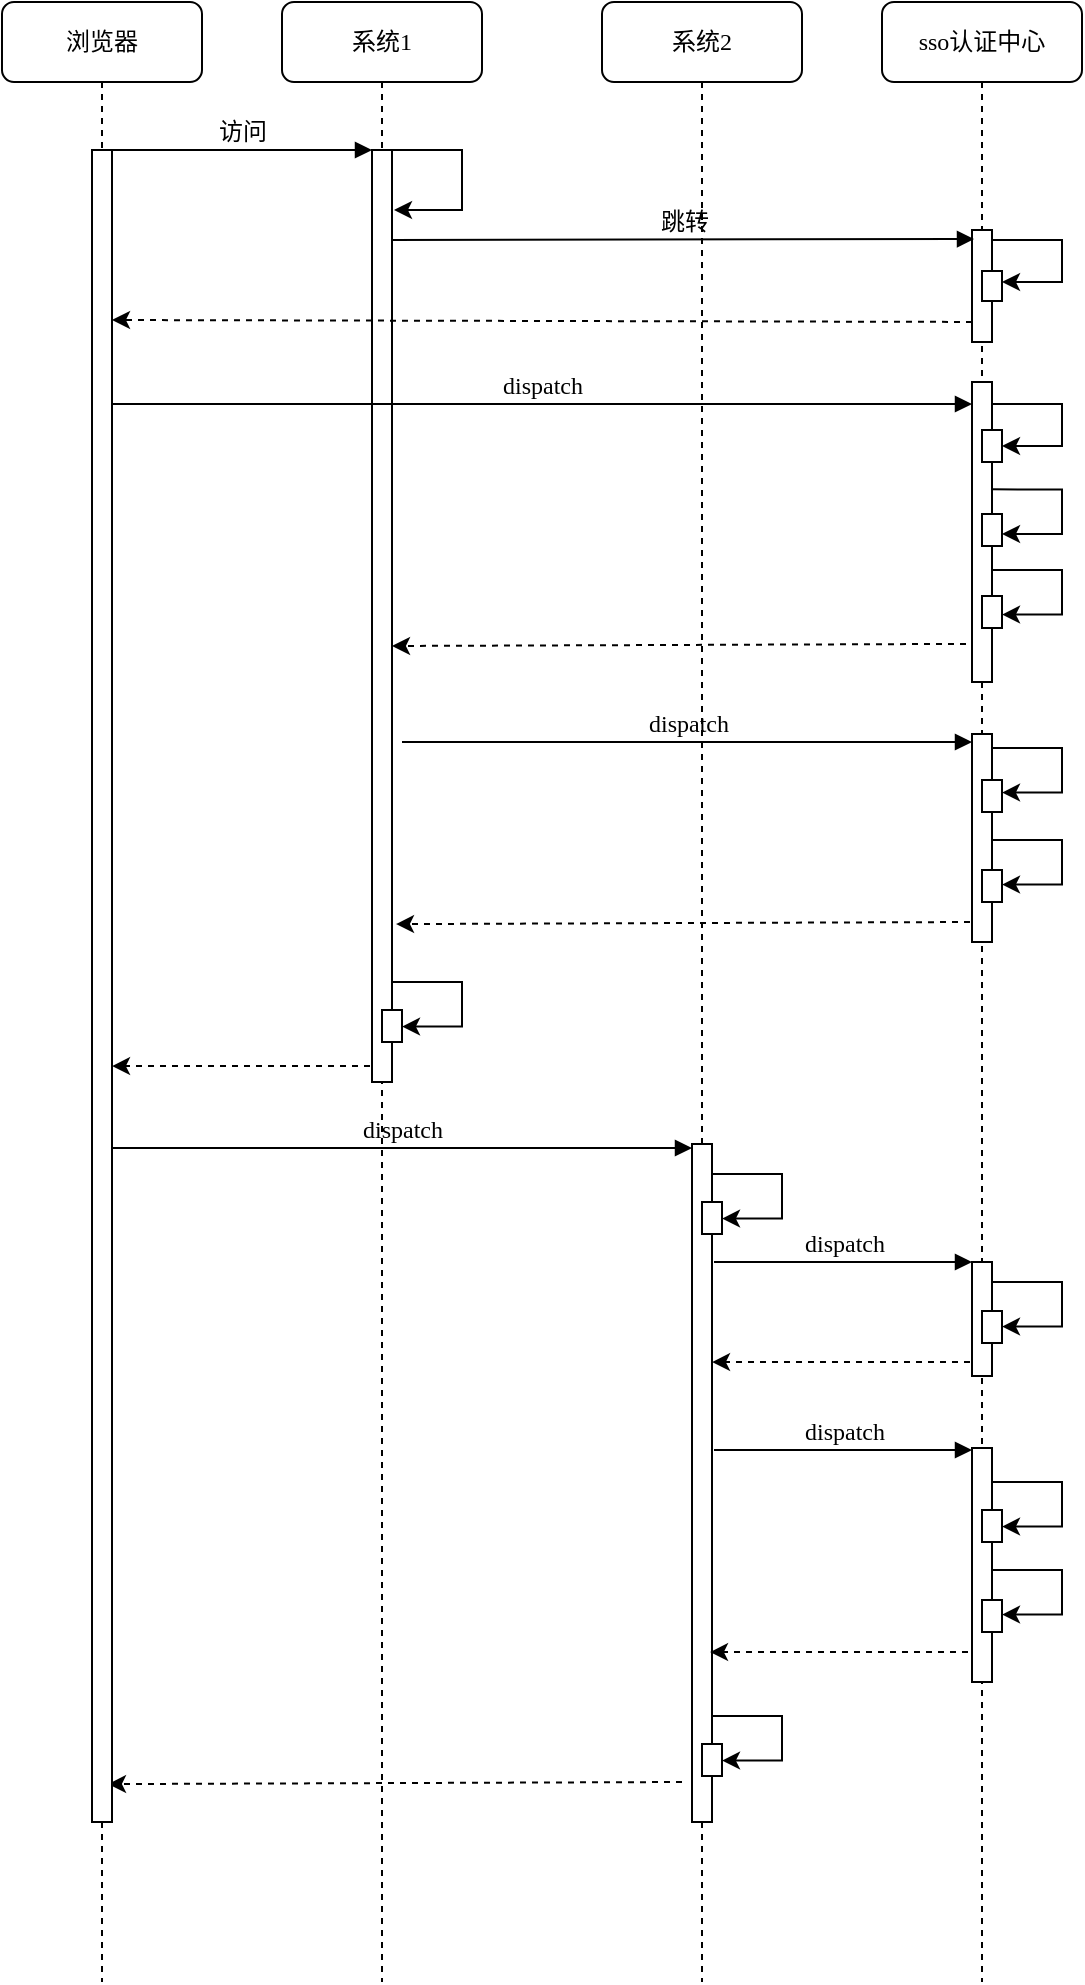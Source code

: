 <mxfile version="20.0.0" type="github" pages="2">
  <diagram id="8Mcmq0ioaoLnQd22ZTMx" name="第 1 页">
    <mxGraphModel dx="868" dy="525" grid="1" gridSize="10" guides="1" tooltips="1" connect="1" arrows="1" fold="1" page="1" pageScale="1" pageWidth="300" pageHeight="900" math="0" shadow="0">
      <root>
        <mxCell id="0" />
        <mxCell id="1" parent="0" />
        <mxCell id="OTKh8FbuxUI6QEmMrQ29-42" value="sso认证中心" style="shape=umlLifeline;perimeter=lifelinePerimeter;whiteSpace=wrap;html=1;container=1;collapsible=0;recursiveResize=0;outlineConnect=0;rounded=1;shadow=0;comic=0;labelBackgroundColor=none;strokeWidth=1;fontFamily=Verdana;fontSize=12;align=center;" vertex="1" parent="1">
          <mxGeometry x="550" y="90" width="100" height="990" as="geometry" />
        </mxCell>
        <mxCell id="OTKh8FbuxUI6QEmMrQ29-75" value="" style="html=1;points=[];perimeter=orthogonalPerimeter;rounded=0;shadow=0;comic=0;labelBackgroundColor=none;strokeWidth=1;fontFamily=Verdana;fontSize=12;align=center;" vertex="1" parent="OTKh8FbuxUI6QEmMrQ29-42">
          <mxGeometry x="45" y="114" width="10" height="56" as="geometry" />
        </mxCell>
        <mxCell id="OTKh8FbuxUI6QEmMrQ29-48" value="" style="html=1;points=[];perimeter=orthogonalPerimeter;rounded=0;shadow=0;comic=0;labelBackgroundColor=none;strokeWidth=1;fontFamily=Verdana;fontSize=12;align=center;" vertex="1" parent="OTKh8FbuxUI6QEmMrQ29-42">
          <mxGeometry x="45" y="190" width="10" height="150" as="geometry" />
        </mxCell>
        <mxCell id="OTKh8FbuxUI6QEmMrQ29-50" value="" style="html=1;points=[];perimeter=orthogonalPerimeter;rounded=0;shadow=0;comic=0;labelBackgroundColor=none;strokeWidth=1;fontFamily=Verdana;fontSize=12;align=center;" vertex="1" parent="OTKh8FbuxUI6QEmMrQ29-42">
          <mxGeometry x="50" y="134.5" width="10" height="15" as="geometry" />
        </mxCell>
        <mxCell id="OTKh8FbuxUI6QEmMrQ29-78" value="" style="endArrow=classic;html=1;exitX=1;exitY=0.071;exitDx=0;exitDy=0;exitPerimeter=0;edgeStyle=orthogonalEdgeStyle;jumpSize=0;rounded=0;" edge="1" parent="OTKh8FbuxUI6QEmMrQ29-42" source="OTKh8FbuxUI6QEmMrQ29-75">
          <mxGeometry width="50" height="50" relative="1" as="geometry">
            <mxPoint x="130" y="154" as="sourcePoint" />
            <mxPoint x="60" y="140" as="targetPoint" />
            <Array as="points">
              <mxPoint x="90" y="119" />
              <mxPoint x="90" y="140" />
              <mxPoint x="60" y="140" />
            </Array>
          </mxGeometry>
        </mxCell>
        <mxCell id="OTKh8FbuxUI6QEmMrQ29-63" value="" style="html=1;points=[];perimeter=orthogonalPerimeter;rounded=0;shadow=0;comic=0;labelBackgroundColor=none;strokeWidth=1;fontFamily=Verdana;fontSize=12;align=center;" vertex="1" parent="OTKh8FbuxUI6QEmMrQ29-42">
          <mxGeometry x="50" y="214" width="10" height="16" as="geometry" />
        </mxCell>
        <mxCell id="OTKh8FbuxUI6QEmMrQ29-82" value="" style="html=1;points=[];perimeter=orthogonalPerimeter;rounded=0;shadow=0;comic=0;labelBackgroundColor=none;strokeWidth=1;fontFamily=Verdana;fontSize=12;align=center;" vertex="1" parent="OTKh8FbuxUI6QEmMrQ29-42">
          <mxGeometry x="50" y="297" width="10" height="16" as="geometry" />
        </mxCell>
        <mxCell id="OTKh8FbuxUI6QEmMrQ29-81" value="" style="html=1;points=[];perimeter=orthogonalPerimeter;rounded=0;shadow=0;comic=0;labelBackgroundColor=none;strokeWidth=1;fontFamily=Verdana;fontSize=12;align=center;" vertex="1" parent="OTKh8FbuxUI6QEmMrQ29-42">
          <mxGeometry x="50" y="256" width="10" height="16" as="geometry" />
        </mxCell>
        <mxCell id="OTKh8FbuxUI6QEmMrQ29-84" value="" style="html=1;points=[];perimeter=orthogonalPerimeter;rounded=0;shadow=0;comic=0;labelBackgroundColor=none;strokeWidth=1;fontFamily=Verdana;fontSize=12;align=center;" vertex="1" parent="OTKh8FbuxUI6QEmMrQ29-42">
          <mxGeometry x="45" y="366" width="10" height="104" as="geometry" />
        </mxCell>
        <mxCell id="OTKh8FbuxUI6QEmMrQ29-85" value="" style="html=1;points=[];perimeter=orthogonalPerimeter;rounded=0;shadow=0;comic=0;labelBackgroundColor=none;strokeWidth=1;fontFamily=Verdana;fontSize=12;align=center;" vertex="1" parent="OTKh8FbuxUI6QEmMrQ29-42">
          <mxGeometry x="50" y="389" width="10" height="16" as="geometry" />
        </mxCell>
        <mxCell id="OTKh8FbuxUI6QEmMrQ29-87" value="" style="html=1;points=[];perimeter=orthogonalPerimeter;rounded=0;shadow=0;comic=0;labelBackgroundColor=none;strokeWidth=1;fontFamily=Verdana;fontSize=12;align=center;" vertex="1" parent="OTKh8FbuxUI6QEmMrQ29-42">
          <mxGeometry x="50" y="434" width="10" height="16" as="geometry" />
        </mxCell>
        <mxCell id="OTKh8FbuxUI6QEmMrQ29-91" value="" style="html=1;points=[];perimeter=orthogonalPerimeter;rounded=0;shadow=0;comic=0;labelBackgroundColor=none;strokeWidth=1;fontFamily=Verdana;fontSize=12;align=center;" vertex="1" parent="OTKh8FbuxUI6QEmMrQ29-42">
          <mxGeometry x="45" y="723" width="10" height="117" as="geometry" />
        </mxCell>
        <mxCell id="OTKh8FbuxUI6QEmMrQ29-92" value="" style="html=1;points=[];perimeter=orthogonalPerimeter;rounded=0;shadow=0;comic=0;labelBackgroundColor=none;strokeWidth=1;fontFamily=Verdana;fontSize=12;align=center;" vertex="1" parent="OTKh8FbuxUI6QEmMrQ29-42">
          <mxGeometry x="50" y="754" width="10" height="16" as="geometry" />
        </mxCell>
        <mxCell id="OTKh8FbuxUI6QEmMrQ29-93" value="" style="html=1;points=[];perimeter=orthogonalPerimeter;rounded=0;shadow=0;comic=0;labelBackgroundColor=none;strokeWidth=1;fontFamily=Verdana;fontSize=12;align=center;" vertex="1" parent="OTKh8FbuxUI6QEmMrQ29-42">
          <mxGeometry x="50" y="799" width="10" height="16" as="geometry" />
        </mxCell>
        <mxCell id="OTKh8FbuxUI6QEmMrQ29-94" value="" style="html=1;points=[];perimeter=orthogonalPerimeter;rounded=0;shadow=0;comic=0;labelBackgroundColor=none;strokeWidth=1;fontFamily=Verdana;fontSize=12;align=center;" vertex="1" parent="OTKh8FbuxUI6QEmMrQ29-42">
          <mxGeometry x="45" y="630" width="10" height="57" as="geometry" />
        </mxCell>
        <mxCell id="OTKh8FbuxUI6QEmMrQ29-95" value="" style="html=1;points=[];perimeter=orthogonalPerimeter;rounded=0;shadow=0;comic=0;labelBackgroundColor=none;strokeWidth=1;fontFamily=Verdana;fontSize=12;align=center;" vertex="1" parent="OTKh8FbuxUI6QEmMrQ29-42">
          <mxGeometry x="50" y="654.5" width="10" height="16" as="geometry" />
        </mxCell>
        <mxCell id="OTKh8FbuxUI6QEmMrQ29-98" value="" style="endArrow=classic;html=1;exitX=1;exitY=0.071;exitDx=0;exitDy=0;exitPerimeter=0;edgeStyle=orthogonalEdgeStyle;jumpSize=0;rounded=0;" edge="1" parent="OTKh8FbuxUI6QEmMrQ29-42">
          <mxGeometry width="50" height="50" relative="1" as="geometry">
            <mxPoint x="55" y="243.686" as="sourcePoint" />
            <mxPoint x="60" y="266" as="targetPoint" />
            <Array as="points">
              <mxPoint x="90" y="244" />
              <mxPoint x="90" y="266" />
              <mxPoint x="60" y="266" />
            </Array>
          </mxGeometry>
        </mxCell>
        <mxCell id="OTKh8FbuxUI6QEmMrQ29-99" value="" style="endArrow=classic;html=1;exitX=1;exitY=0.071;exitDx=0;exitDy=0;exitPerimeter=0;edgeStyle=orthogonalEdgeStyle;jumpSize=0;rounded=0;" edge="1" parent="OTKh8FbuxUI6QEmMrQ29-42">
          <mxGeometry width="50" height="50" relative="1" as="geometry">
            <mxPoint x="55" y="199.996" as="sourcePoint" />
            <mxPoint x="60" y="222.02" as="targetPoint" />
            <Array as="points">
              <mxPoint x="90" y="201.02" />
              <mxPoint x="90" y="222.02" />
              <mxPoint x="60" y="222.02" />
            </Array>
          </mxGeometry>
        </mxCell>
        <mxCell id="OTKh8FbuxUI6QEmMrQ29-100" value="" style="endArrow=classic;html=1;exitX=1;exitY=0.071;exitDx=0;exitDy=0;exitPerimeter=0;edgeStyle=orthogonalEdgeStyle;jumpSize=0;rounded=0;" edge="1" parent="OTKh8FbuxUI6QEmMrQ29-42">
          <mxGeometry width="50" height="50" relative="1" as="geometry">
            <mxPoint x="55" y="283.996" as="sourcePoint" />
            <mxPoint x="60" y="306.31" as="targetPoint" />
            <Array as="points">
              <mxPoint x="90" y="284.31" />
              <mxPoint x="90" y="306.31" />
              <mxPoint x="60" y="306.31" />
            </Array>
          </mxGeometry>
        </mxCell>
        <mxCell id="OTKh8FbuxUI6QEmMrQ29-101" value="" style="endArrow=classic;html=1;exitX=1;exitY=0.071;exitDx=0;exitDy=0;exitPerimeter=0;edgeStyle=orthogonalEdgeStyle;jumpSize=0;rounded=0;" edge="1" parent="OTKh8FbuxUI6QEmMrQ29-42">
          <mxGeometry width="50" height="50" relative="1" as="geometry">
            <mxPoint x="55" y="372.996" as="sourcePoint" />
            <mxPoint x="60" y="395.31" as="targetPoint" />
            <Array as="points">
              <mxPoint x="90" y="373.31" />
              <mxPoint x="90" y="395.31" />
              <mxPoint x="60" y="395.31" />
            </Array>
          </mxGeometry>
        </mxCell>
        <mxCell id="OTKh8FbuxUI6QEmMrQ29-102" value="" style="endArrow=classic;html=1;exitX=1;exitY=0.071;exitDx=0;exitDy=0;exitPerimeter=0;edgeStyle=orthogonalEdgeStyle;jumpSize=0;rounded=0;" edge="1" parent="OTKh8FbuxUI6QEmMrQ29-42">
          <mxGeometry width="50" height="50" relative="1" as="geometry">
            <mxPoint x="55" y="418.996" as="sourcePoint" />
            <mxPoint x="60" y="441.31" as="targetPoint" />
            <Array as="points">
              <mxPoint x="90" y="419.31" />
              <mxPoint x="90" y="441.31" />
              <mxPoint x="60" y="441.31" />
            </Array>
          </mxGeometry>
        </mxCell>
        <mxCell id="OTKh8FbuxUI6QEmMrQ29-121" value="" style="endArrow=classic;html=1;exitX=1;exitY=0.071;exitDx=0;exitDy=0;exitPerimeter=0;edgeStyle=orthogonalEdgeStyle;jumpSize=0;rounded=0;" edge="1" parent="OTKh8FbuxUI6QEmMrQ29-42">
          <mxGeometry width="50" height="50" relative="1" as="geometry">
            <mxPoint x="55" y="639.996" as="sourcePoint" />
            <mxPoint x="60" y="662.31" as="targetPoint" />
            <Array as="points">
              <mxPoint x="90" y="640.31" />
              <mxPoint x="90" y="662.31" />
              <mxPoint x="60" y="662.31" />
            </Array>
          </mxGeometry>
        </mxCell>
        <mxCell id="OTKh8FbuxUI6QEmMrQ29-122" value="" style="endArrow=classic;html=1;exitX=1;exitY=0.071;exitDx=0;exitDy=0;exitPerimeter=0;edgeStyle=orthogonalEdgeStyle;jumpSize=0;rounded=0;" edge="1" parent="OTKh8FbuxUI6QEmMrQ29-42">
          <mxGeometry width="50" height="50" relative="1" as="geometry">
            <mxPoint x="55" y="739.996" as="sourcePoint" />
            <mxPoint x="60" y="762.31" as="targetPoint" />
            <Array as="points">
              <mxPoint x="90" y="740.31" />
              <mxPoint x="90" y="762.31" />
              <mxPoint x="60" y="762.31" />
            </Array>
          </mxGeometry>
        </mxCell>
        <mxCell id="OTKh8FbuxUI6QEmMrQ29-123" value="" style="endArrow=classic;html=1;exitX=1;exitY=0.071;exitDx=0;exitDy=0;exitPerimeter=0;edgeStyle=orthogonalEdgeStyle;jumpSize=0;rounded=0;" edge="1" parent="OTKh8FbuxUI6QEmMrQ29-42">
          <mxGeometry width="50" height="50" relative="1" as="geometry">
            <mxPoint x="55" y="783.996" as="sourcePoint" />
            <mxPoint x="60" y="806.31" as="targetPoint" />
            <Array as="points">
              <mxPoint x="90" y="784.31" />
              <mxPoint x="90" y="806.31" />
              <mxPoint x="60" y="806.31" />
            </Array>
          </mxGeometry>
        </mxCell>
        <mxCell id="OTKh8FbuxUI6QEmMrQ29-38" value="系统1" style="shape=umlLifeline;perimeter=lifelinePerimeter;whiteSpace=wrap;html=1;container=1;collapsible=0;recursiveResize=0;outlineConnect=0;rounded=1;shadow=0;comic=0;labelBackgroundColor=none;strokeWidth=1;fontFamily=Verdana;fontSize=12;align=center;" vertex="1" parent="1">
          <mxGeometry x="250" y="90" width="100" height="990" as="geometry" />
        </mxCell>
        <mxCell id="OTKh8FbuxUI6QEmMrQ29-39" value="" style="html=1;points=[];perimeter=orthogonalPerimeter;rounded=0;shadow=0;comic=0;labelBackgroundColor=none;strokeWidth=1;fontFamily=Verdana;fontSize=12;align=center;" vertex="1" parent="OTKh8FbuxUI6QEmMrQ29-38">
          <mxGeometry x="45" y="74" width="10" height="466" as="geometry" />
        </mxCell>
        <mxCell id="OTKh8FbuxUI6QEmMrQ29-79" value="" style="endArrow=classic;html=1;exitX=1;exitY=0.071;exitDx=0;exitDy=0;exitPerimeter=0;edgeStyle=orthogonalEdgeStyle;jumpSize=0;rounded=0;" edge="1" parent="OTKh8FbuxUI6QEmMrQ29-38">
          <mxGeometry width="50" height="50" relative="1" as="geometry">
            <mxPoint x="55" y="74.0" as="sourcePoint" />
            <mxPoint x="56" y="104" as="targetPoint" />
            <Array as="points">
              <mxPoint x="90" y="74" />
              <mxPoint x="90" y="104" />
              <mxPoint x="56" y="104" />
            </Array>
          </mxGeometry>
        </mxCell>
        <mxCell id="OTKh8FbuxUI6QEmMrQ29-106" value="" style="html=1;points=[];perimeter=orthogonalPerimeter;rounded=0;shadow=0;comic=0;labelBackgroundColor=none;strokeWidth=1;fontFamily=Verdana;fontSize=12;align=center;" vertex="1" parent="OTKh8FbuxUI6QEmMrQ29-38">
          <mxGeometry x="50" y="504" width="10" height="16" as="geometry" />
        </mxCell>
        <mxCell id="OTKh8FbuxUI6QEmMrQ29-107" value="" style="endArrow=classic;html=1;exitX=1;exitY=0.071;exitDx=0;exitDy=0;exitPerimeter=0;edgeStyle=orthogonalEdgeStyle;jumpSize=0;rounded=0;" edge="1" parent="OTKh8FbuxUI6QEmMrQ29-38">
          <mxGeometry width="50" height="50" relative="1" as="geometry">
            <mxPoint x="55" y="489.996" as="sourcePoint" />
            <mxPoint x="60" y="512.31" as="targetPoint" />
            <Array as="points">
              <mxPoint x="90" y="490.31" />
              <mxPoint x="90" y="512.31" />
              <mxPoint x="60" y="512.31" />
            </Array>
          </mxGeometry>
        </mxCell>
        <mxCell id="OTKh8FbuxUI6QEmMrQ29-109" value="dispatch" style="html=1;verticalAlign=bottom;endArrow=block;entryX=0;entryY=0;labelBackgroundColor=none;fontFamily=Verdana;fontSize=12;" edge="1" parent="OTKh8FbuxUI6QEmMrQ29-38">
          <mxGeometry relative="1" as="geometry">
            <mxPoint x="-85" y="573" as="sourcePoint" />
            <mxPoint x="205" y="573" as="targetPoint" />
          </mxGeometry>
        </mxCell>
        <mxCell id="OTKh8FbuxUI6QEmMrQ29-120" value="" style="endArrow=classic;html=1;rounded=0;jumpSize=0;dashed=1;exitX=-0.3;exitY=0.873;exitDx=0;exitDy=0;exitPerimeter=0;" edge="1" parent="OTKh8FbuxUI6QEmMrQ29-38">
          <mxGeometry width="50" height="50" relative="1" as="geometry">
            <mxPoint x="200" y="890" as="sourcePoint" />
            <mxPoint x="-87" y="891.05" as="targetPoint" />
          </mxGeometry>
        </mxCell>
        <mxCell id="OTKh8FbuxUI6QEmMrQ29-40" value="系统2" style="shape=umlLifeline;perimeter=lifelinePerimeter;whiteSpace=wrap;html=1;container=1;collapsible=0;recursiveResize=0;outlineConnect=0;rounded=1;shadow=0;comic=0;labelBackgroundColor=none;strokeWidth=1;fontFamily=Verdana;fontSize=12;align=center;" vertex="1" parent="1">
          <mxGeometry x="410" y="90" width="100" height="990" as="geometry" />
        </mxCell>
        <mxCell id="OTKh8FbuxUI6QEmMrQ29-41" value="" style="html=1;points=[];perimeter=orthogonalPerimeter;rounded=0;shadow=0;comic=0;labelBackgroundColor=none;strokeWidth=1;fontFamily=Verdana;fontSize=12;align=center;" vertex="1" parent="OTKh8FbuxUI6QEmMrQ29-40">
          <mxGeometry x="45" y="571" width="10" height="339" as="geometry" />
        </mxCell>
        <mxCell id="OTKh8FbuxUI6QEmMrQ29-104" value="dispatch" style="html=1;verticalAlign=bottom;endArrow=block;entryX=0;entryY=0;labelBackgroundColor=none;fontFamily=Verdana;fontSize=12;" edge="1" parent="OTKh8FbuxUI6QEmMrQ29-40">
          <mxGeometry relative="1" as="geometry">
            <mxPoint x="-100" y="370" as="sourcePoint" />
            <mxPoint x="185" y="370" as="targetPoint" />
          </mxGeometry>
        </mxCell>
        <mxCell id="OTKh8FbuxUI6QEmMrQ29-114" value="dispatch" style="html=1;verticalAlign=bottom;endArrow=block;entryX=0;entryY=0;labelBackgroundColor=none;fontFamily=Verdana;fontSize=12;" edge="1" parent="OTKh8FbuxUI6QEmMrQ29-40">
          <mxGeometry relative="1" as="geometry">
            <mxPoint x="56" y="630" as="sourcePoint" />
            <mxPoint x="185" y="630" as="targetPoint" />
          </mxGeometry>
        </mxCell>
        <mxCell id="OTKh8FbuxUI6QEmMrQ29-115" value="" style="endArrow=classic;html=1;rounded=0;jumpSize=0;dashed=1;" edge="1" parent="OTKh8FbuxUI6QEmMrQ29-40">
          <mxGeometry width="50" height="50" relative="1" as="geometry">
            <mxPoint x="184" y="680" as="sourcePoint" />
            <mxPoint x="55" y="680.05" as="targetPoint" />
          </mxGeometry>
        </mxCell>
        <mxCell id="OTKh8FbuxUI6QEmMrQ29-46" value="浏览器" style="shape=umlLifeline;perimeter=lifelinePerimeter;whiteSpace=wrap;html=1;container=1;collapsible=0;recursiveResize=0;outlineConnect=0;rounded=1;shadow=0;comic=0;labelBackgroundColor=none;strokeWidth=1;fontFamily=Verdana;fontSize=12;align=center;" vertex="1" parent="1">
          <mxGeometry x="110" y="90" width="100" height="990" as="geometry" />
        </mxCell>
        <mxCell id="OTKh8FbuxUI6QEmMrQ29-47" value="" style="html=1;points=[];perimeter=orthogonalPerimeter;rounded=0;shadow=0;comic=0;labelBackgroundColor=none;strokeWidth=1;fontFamily=Verdana;fontSize=12;align=center;" vertex="1" parent="OTKh8FbuxUI6QEmMrQ29-46">
          <mxGeometry x="45" y="74" width="10" height="836" as="geometry" />
        </mxCell>
        <mxCell id="OTKh8FbuxUI6QEmMrQ29-80" value="" style="endArrow=classic;html=1;rounded=0;jumpSize=0;dashed=1;exitX=0;exitY=0.871;exitDx=0;exitDy=0;exitPerimeter=0;" edge="1" parent="OTKh8FbuxUI6QEmMrQ29-46">
          <mxGeometry width="50" height="50" relative="1" as="geometry">
            <mxPoint x="485" y="159.97" as="sourcePoint" />
            <mxPoint x="55" y="159" as="targetPoint" />
          </mxGeometry>
        </mxCell>
        <mxCell id="OTKh8FbuxUI6QEmMrQ29-54" value="dispatch" style="html=1;verticalAlign=bottom;endArrow=block;entryX=0;entryY=0;labelBackgroundColor=none;fontFamily=Verdana;fontSize=12;" edge="1" parent="1">
          <mxGeometry relative="1" as="geometry">
            <mxPoint x="165" y="291" as="sourcePoint" />
            <mxPoint x="595" y="291" as="targetPoint" />
          </mxGeometry>
        </mxCell>
        <mxCell id="OTKh8FbuxUI6QEmMrQ29-61" value="访问" style="html=1;verticalAlign=bottom;endArrow=block;entryX=0;entryY=0;labelBackgroundColor=none;fontFamily=Verdana;fontSize=12;edgeStyle=elbowEdgeStyle;elbow=vertical;" edge="1" parent="1" source="OTKh8FbuxUI6QEmMrQ29-47" target="OTKh8FbuxUI6QEmMrQ29-39">
          <mxGeometry relative="1" as="geometry">
            <mxPoint x="230" y="174" as="sourcePoint" />
          </mxGeometry>
        </mxCell>
        <mxCell id="OTKh8FbuxUI6QEmMrQ29-62" value="跳转" style="html=1;verticalAlign=bottom;endArrow=block;entryX=0.1;entryY=0.071;labelBackgroundColor=none;fontFamily=Verdana;fontSize=12;edgeStyle=elbowEdgeStyle;elbow=vertical;entryDx=0;entryDy=0;entryPerimeter=0;" edge="1" parent="1" target="OTKh8FbuxUI6QEmMrQ29-75">
          <mxGeometry relative="1" as="geometry">
            <mxPoint x="305" y="209" as="sourcePoint" />
            <mxPoint x="455" y="244.0" as="targetPoint" />
            <Array as="points" />
          </mxGeometry>
        </mxCell>
        <mxCell id="OTKh8FbuxUI6QEmMrQ29-103" value="" style="endArrow=classic;html=1;rounded=0;jumpSize=0;dashed=1;exitX=-0.3;exitY=0.873;exitDx=0;exitDy=0;exitPerimeter=0;" edge="1" parent="1" source="OTKh8FbuxUI6QEmMrQ29-48">
          <mxGeometry width="50" height="50" relative="1" as="geometry">
            <mxPoint x="590" y="411.97" as="sourcePoint" />
            <mxPoint x="305" y="412" as="targetPoint" />
          </mxGeometry>
        </mxCell>
        <mxCell id="OTKh8FbuxUI6QEmMrQ29-105" value="" style="endArrow=classic;html=1;rounded=0;jumpSize=0;dashed=1;exitX=-0.3;exitY=0.873;exitDx=0;exitDy=0;exitPerimeter=0;" edge="1" parent="1">
          <mxGeometry width="50" height="50" relative="1" as="geometry">
            <mxPoint x="594" y="550" as="sourcePoint" />
            <mxPoint x="307" y="551.05" as="targetPoint" />
          </mxGeometry>
        </mxCell>
        <mxCell id="OTKh8FbuxUI6QEmMrQ29-108" value="" style="endArrow=classic;html=1;rounded=0;jumpSize=0;dashed=1;" edge="1" parent="1">
          <mxGeometry width="50" height="50" relative="1" as="geometry">
            <mxPoint x="294" y="622" as="sourcePoint" />
            <mxPoint x="165" y="622.05" as="targetPoint" />
          </mxGeometry>
        </mxCell>
        <mxCell id="OTKh8FbuxUI6QEmMrQ29-112" value="" style="html=1;points=[];perimeter=orthogonalPerimeter;rounded=0;shadow=0;comic=0;labelBackgroundColor=none;strokeWidth=1;fontFamily=Verdana;fontSize=12;align=center;" vertex="1" parent="1">
          <mxGeometry x="460" y="690" width="10" height="16" as="geometry" />
        </mxCell>
        <mxCell id="OTKh8FbuxUI6QEmMrQ29-113" value="" style="endArrow=classic;html=1;exitX=1;exitY=0.071;exitDx=0;exitDy=0;exitPerimeter=0;edgeStyle=orthogonalEdgeStyle;jumpSize=0;rounded=0;" edge="1" parent="1">
          <mxGeometry width="50" height="50" relative="1" as="geometry">
            <mxPoint x="465" y="675.996" as="sourcePoint" />
            <mxPoint x="470" y="698.31" as="targetPoint" />
            <Array as="points">
              <mxPoint x="500" y="676.31" />
              <mxPoint x="500" y="698.31" />
              <mxPoint x="470" y="698.31" />
            </Array>
          </mxGeometry>
        </mxCell>
        <mxCell id="OTKh8FbuxUI6QEmMrQ29-116" value="dispatch" style="html=1;verticalAlign=bottom;endArrow=block;entryX=0;entryY=0;labelBackgroundColor=none;fontFamily=Verdana;fontSize=12;" edge="1" parent="1">
          <mxGeometry relative="1" as="geometry">
            <mxPoint x="466" y="814" as="sourcePoint" />
            <mxPoint x="595" y="814" as="targetPoint" />
          </mxGeometry>
        </mxCell>
        <mxCell id="OTKh8FbuxUI6QEmMrQ29-117" value="" style="endArrow=classic;html=1;rounded=0;jumpSize=0;dashed=1;" edge="1" parent="1">
          <mxGeometry width="50" height="50" relative="1" as="geometry">
            <mxPoint x="593" y="915" as="sourcePoint" />
            <mxPoint x="464" y="915.05" as="targetPoint" />
          </mxGeometry>
        </mxCell>
        <mxCell id="OTKh8FbuxUI6QEmMrQ29-118" value="" style="html=1;points=[];perimeter=orthogonalPerimeter;rounded=0;shadow=0;comic=0;labelBackgroundColor=none;strokeWidth=1;fontFamily=Verdana;fontSize=12;align=center;" vertex="1" parent="1">
          <mxGeometry x="460" y="961" width="10" height="16" as="geometry" />
        </mxCell>
        <mxCell id="OTKh8FbuxUI6QEmMrQ29-119" value="" style="endArrow=classic;html=1;exitX=1;exitY=0.071;exitDx=0;exitDy=0;exitPerimeter=0;edgeStyle=orthogonalEdgeStyle;jumpSize=0;rounded=0;" edge="1" parent="1">
          <mxGeometry width="50" height="50" relative="1" as="geometry">
            <mxPoint x="465" y="946.996" as="sourcePoint" />
            <mxPoint x="470" y="969.31" as="targetPoint" />
            <Array as="points">
              <mxPoint x="500" y="947.31" />
              <mxPoint x="500" y="969.31" />
              <mxPoint x="470" y="969.31" />
            </Array>
          </mxGeometry>
        </mxCell>
      </root>
    </mxGraphModel>
  </diagram>
  <diagram id="HrFjFPu9NfcljseWr6zG" name="第 2 页">
    <mxGraphModel dx="868" dy="525" grid="1" gridSize="10" guides="1" tooltips="1" connect="1" arrows="1" fold="1" page="1" pageScale="1" pageWidth="300" pageHeight="900" math="0" shadow="0">
      <root>
        <mxCell id="0" />
        <mxCell id="1" parent="0" />
      </root>
    </mxGraphModel>
  </diagram>
</mxfile>
